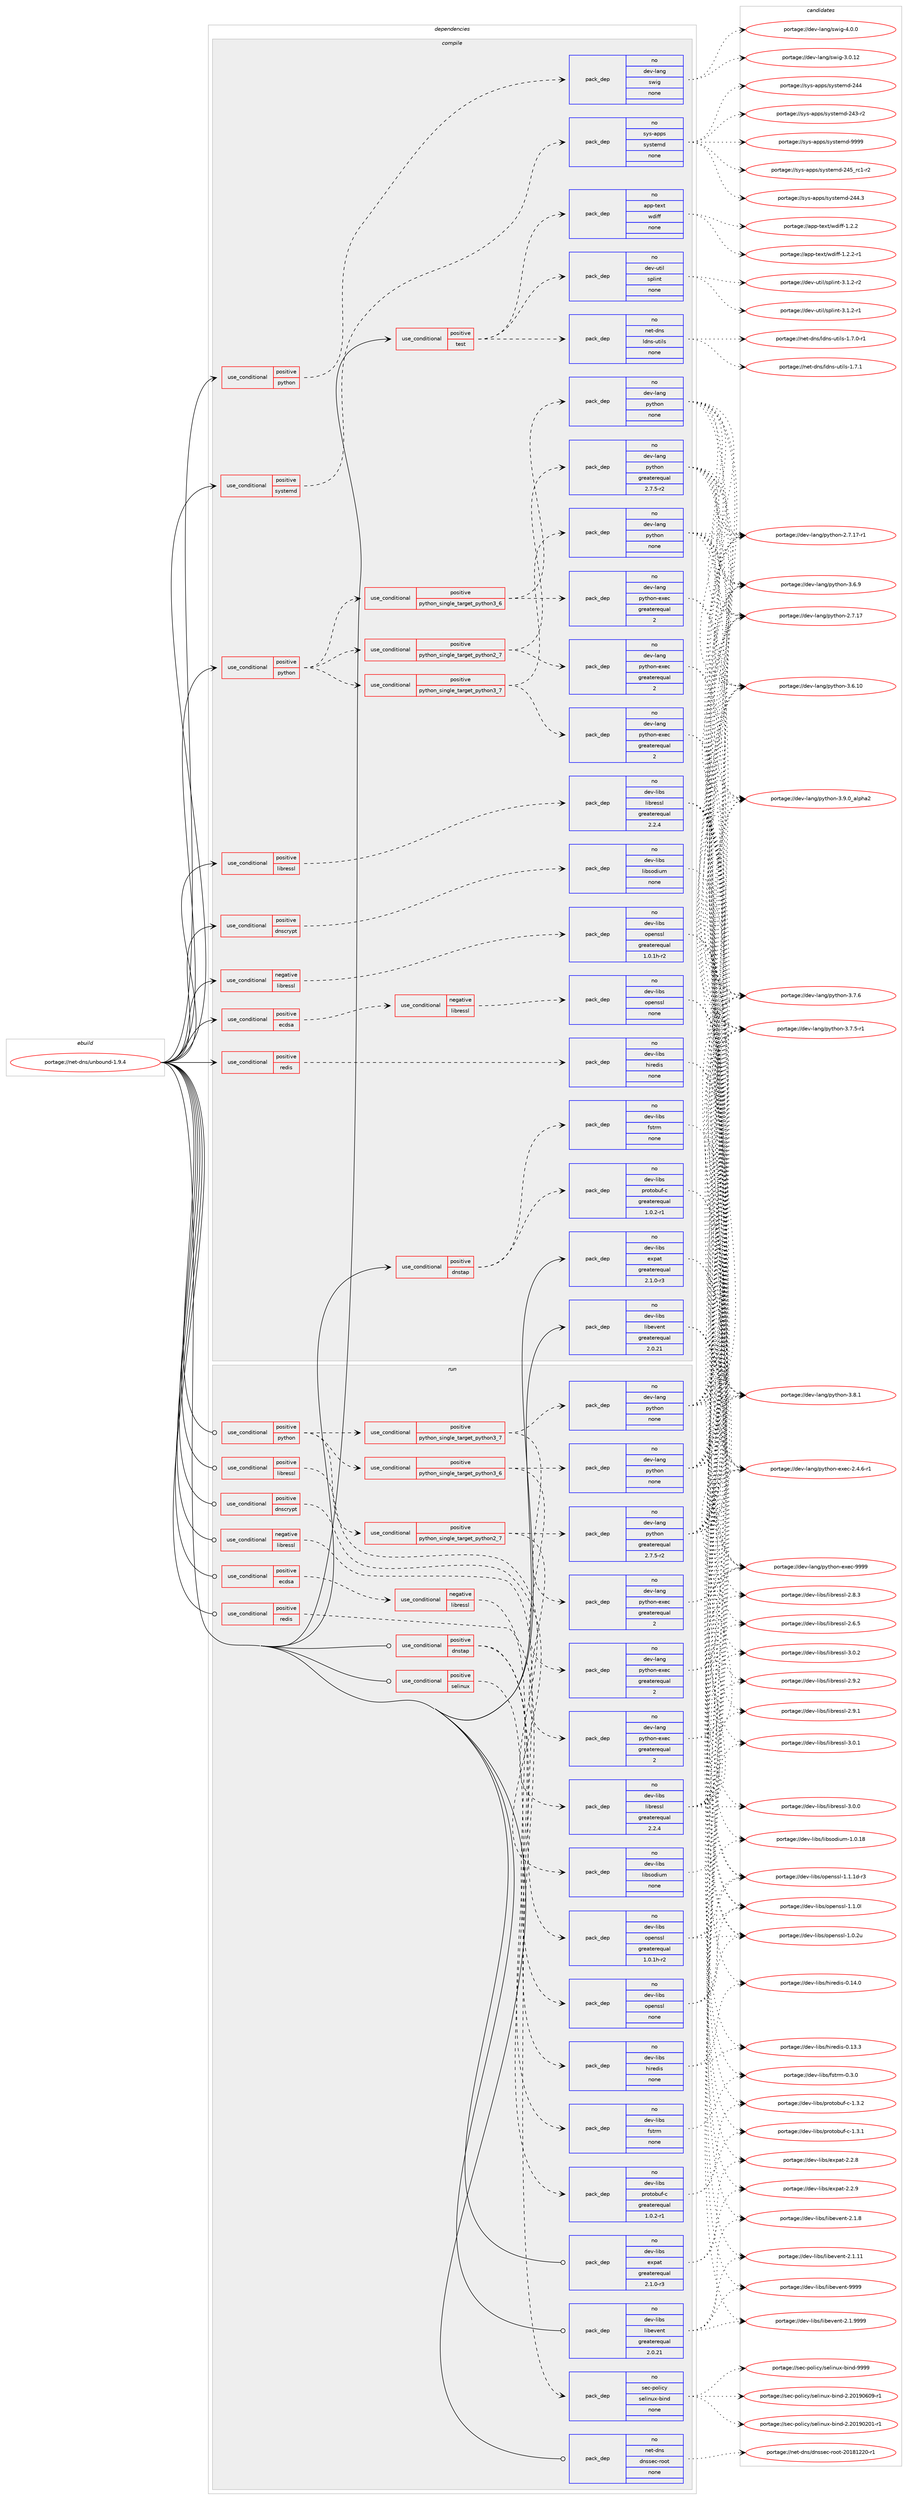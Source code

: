 digraph prolog {

# *************
# Graph options
# *************

newrank=true;
concentrate=true;
compound=true;
graph [rankdir=LR,fontname=Helvetica,fontsize=10,ranksep=1.5];#, ranksep=2.5, nodesep=0.2];
edge  [arrowhead=vee];
node  [fontname=Helvetica,fontsize=10];

# **********
# The ebuild
# **********

subgraph cluster_leftcol {
color=gray;
rank=same;
label=<<i>ebuild</i>>;
id [label="portage://net-dns/unbound-1.9.4", color=red, width=4, href="../net-dns/unbound-1.9.4.svg"];
}

# ****************
# The dependencies
# ****************

subgraph cluster_midcol {
color=gray;
label=<<i>dependencies</i>>;
subgraph cluster_compile {
fillcolor="#eeeeee";
style=filled;
label=<<i>compile</i>>;
subgraph cond21921 {
dependency97135 [label=<<TABLE BORDER="0" CELLBORDER="1" CELLSPACING="0" CELLPADDING="4"><TR><TD ROWSPAN="3" CELLPADDING="10">use_conditional</TD></TR><TR><TD>negative</TD></TR><TR><TD>libressl</TD></TR></TABLE>>, shape=none, color=red];
subgraph pack73427 {
dependency97136 [label=<<TABLE BORDER="0" CELLBORDER="1" CELLSPACING="0" CELLPADDING="4" WIDTH="220"><TR><TD ROWSPAN="6" CELLPADDING="30">pack_dep</TD></TR><TR><TD WIDTH="110">no</TD></TR><TR><TD>dev-libs</TD></TR><TR><TD>openssl</TD></TR><TR><TD>greaterequal</TD></TR><TR><TD>1.0.1h-r2</TD></TR></TABLE>>, shape=none, color=blue];
}
dependency97135:e -> dependency97136:w [weight=20,style="dashed",arrowhead="vee"];
}
id:e -> dependency97135:w [weight=20,style="solid",arrowhead="vee"];
subgraph cond21922 {
dependency97137 [label=<<TABLE BORDER="0" CELLBORDER="1" CELLSPACING="0" CELLPADDING="4"><TR><TD ROWSPAN="3" CELLPADDING="10">use_conditional</TD></TR><TR><TD>positive</TD></TR><TR><TD>dnscrypt</TD></TR></TABLE>>, shape=none, color=red];
subgraph pack73428 {
dependency97138 [label=<<TABLE BORDER="0" CELLBORDER="1" CELLSPACING="0" CELLPADDING="4" WIDTH="220"><TR><TD ROWSPAN="6" CELLPADDING="30">pack_dep</TD></TR><TR><TD WIDTH="110">no</TD></TR><TR><TD>dev-libs</TD></TR><TR><TD>libsodium</TD></TR><TR><TD>none</TD></TR><TR><TD></TD></TR></TABLE>>, shape=none, color=blue];
}
dependency97137:e -> dependency97138:w [weight=20,style="dashed",arrowhead="vee"];
}
id:e -> dependency97137:w [weight=20,style="solid",arrowhead="vee"];
subgraph cond21923 {
dependency97139 [label=<<TABLE BORDER="0" CELLBORDER="1" CELLSPACING="0" CELLPADDING="4"><TR><TD ROWSPAN="3" CELLPADDING="10">use_conditional</TD></TR><TR><TD>positive</TD></TR><TR><TD>dnstap</TD></TR></TABLE>>, shape=none, color=red];
subgraph pack73429 {
dependency97140 [label=<<TABLE BORDER="0" CELLBORDER="1" CELLSPACING="0" CELLPADDING="4" WIDTH="220"><TR><TD ROWSPAN="6" CELLPADDING="30">pack_dep</TD></TR><TR><TD WIDTH="110">no</TD></TR><TR><TD>dev-libs</TD></TR><TR><TD>fstrm</TD></TR><TR><TD>none</TD></TR><TR><TD></TD></TR></TABLE>>, shape=none, color=blue];
}
dependency97139:e -> dependency97140:w [weight=20,style="dashed",arrowhead="vee"];
subgraph pack73430 {
dependency97141 [label=<<TABLE BORDER="0" CELLBORDER="1" CELLSPACING="0" CELLPADDING="4" WIDTH="220"><TR><TD ROWSPAN="6" CELLPADDING="30">pack_dep</TD></TR><TR><TD WIDTH="110">no</TD></TR><TR><TD>dev-libs</TD></TR><TR><TD>protobuf-c</TD></TR><TR><TD>greaterequal</TD></TR><TR><TD>1.0.2-r1</TD></TR></TABLE>>, shape=none, color=blue];
}
dependency97139:e -> dependency97141:w [weight=20,style="dashed",arrowhead="vee"];
}
id:e -> dependency97139:w [weight=20,style="solid",arrowhead="vee"];
subgraph cond21924 {
dependency97142 [label=<<TABLE BORDER="0" CELLBORDER="1" CELLSPACING="0" CELLPADDING="4"><TR><TD ROWSPAN="3" CELLPADDING="10">use_conditional</TD></TR><TR><TD>positive</TD></TR><TR><TD>ecdsa</TD></TR></TABLE>>, shape=none, color=red];
subgraph cond21925 {
dependency97143 [label=<<TABLE BORDER="0" CELLBORDER="1" CELLSPACING="0" CELLPADDING="4"><TR><TD ROWSPAN="3" CELLPADDING="10">use_conditional</TD></TR><TR><TD>negative</TD></TR><TR><TD>libressl</TD></TR></TABLE>>, shape=none, color=red];
subgraph pack73431 {
dependency97144 [label=<<TABLE BORDER="0" CELLBORDER="1" CELLSPACING="0" CELLPADDING="4" WIDTH="220"><TR><TD ROWSPAN="6" CELLPADDING="30">pack_dep</TD></TR><TR><TD WIDTH="110">no</TD></TR><TR><TD>dev-libs</TD></TR><TR><TD>openssl</TD></TR><TR><TD>none</TD></TR><TR><TD></TD></TR></TABLE>>, shape=none, color=blue];
}
dependency97143:e -> dependency97144:w [weight=20,style="dashed",arrowhead="vee"];
}
dependency97142:e -> dependency97143:w [weight=20,style="dashed",arrowhead="vee"];
}
id:e -> dependency97142:w [weight=20,style="solid",arrowhead="vee"];
subgraph cond21926 {
dependency97145 [label=<<TABLE BORDER="0" CELLBORDER="1" CELLSPACING="0" CELLPADDING="4"><TR><TD ROWSPAN="3" CELLPADDING="10">use_conditional</TD></TR><TR><TD>positive</TD></TR><TR><TD>libressl</TD></TR></TABLE>>, shape=none, color=red];
subgraph pack73432 {
dependency97146 [label=<<TABLE BORDER="0" CELLBORDER="1" CELLSPACING="0" CELLPADDING="4" WIDTH="220"><TR><TD ROWSPAN="6" CELLPADDING="30">pack_dep</TD></TR><TR><TD WIDTH="110">no</TD></TR><TR><TD>dev-libs</TD></TR><TR><TD>libressl</TD></TR><TR><TD>greaterequal</TD></TR><TR><TD>2.2.4</TD></TR></TABLE>>, shape=none, color=blue];
}
dependency97145:e -> dependency97146:w [weight=20,style="dashed",arrowhead="vee"];
}
id:e -> dependency97145:w [weight=20,style="solid",arrowhead="vee"];
subgraph cond21927 {
dependency97147 [label=<<TABLE BORDER="0" CELLBORDER="1" CELLSPACING="0" CELLPADDING="4"><TR><TD ROWSPAN="3" CELLPADDING="10">use_conditional</TD></TR><TR><TD>positive</TD></TR><TR><TD>python</TD></TR></TABLE>>, shape=none, color=red];
subgraph cond21928 {
dependency97148 [label=<<TABLE BORDER="0" CELLBORDER="1" CELLSPACING="0" CELLPADDING="4"><TR><TD ROWSPAN="3" CELLPADDING="10">use_conditional</TD></TR><TR><TD>positive</TD></TR><TR><TD>python_single_target_python2_7</TD></TR></TABLE>>, shape=none, color=red];
subgraph pack73433 {
dependency97149 [label=<<TABLE BORDER="0" CELLBORDER="1" CELLSPACING="0" CELLPADDING="4" WIDTH="220"><TR><TD ROWSPAN="6" CELLPADDING="30">pack_dep</TD></TR><TR><TD WIDTH="110">no</TD></TR><TR><TD>dev-lang</TD></TR><TR><TD>python</TD></TR><TR><TD>greaterequal</TD></TR><TR><TD>2.7.5-r2</TD></TR></TABLE>>, shape=none, color=blue];
}
dependency97148:e -> dependency97149:w [weight=20,style="dashed",arrowhead="vee"];
subgraph pack73434 {
dependency97150 [label=<<TABLE BORDER="0" CELLBORDER="1" CELLSPACING="0" CELLPADDING="4" WIDTH="220"><TR><TD ROWSPAN="6" CELLPADDING="30">pack_dep</TD></TR><TR><TD WIDTH="110">no</TD></TR><TR><TD>dev-lang</TD></TR><TR><TD>python-exec</TD></TR><TR><TD>greaterequal</TD></TR><TR><TD>2</TD></TR></TABLE>>, shape=none, color=blue];
}
dependency97148:e -> dependency97150:w [weight=20,style="dashed",arrowhead="vee"];
}
dependency97147:e -> dependency97148:w [weight=20,style="dashed",arrowhead="vee"];
subgraph cond21929 {
dependency97151 [label=<<TABLE BORDER="0" CELLBORDER="1" CELLSPACING="0" CELLPADDING="4"><TR><TD ROWSPAN="3" CELLPADDING="10">use_conditional</TD></TR><TR><TD>positive</TD></TR><TR><TD>python_single_target_python3_6</TD></TR></TABLE>>, shape=none, color=red];
subgraph pack73435 {
dependency97152 [label=<<TABLE BORDER="0" CELLBORDER="1" CELLSPACING="0" CELLPADDING="4" WIDTH="220"><TR><TD ROWSPAN="6" CELLPADDING="30">pack_dep</TD></TR><TR><TD WIDTH="110">no</TD></TR><TR><TD>dev-lang</TD></TR><TR><TD>python</TD></TR><TR><TD>none</TD></TR><TR><TD></TD></TR></TABLE>>, shape=none, color=blue];
}
dependency97151:e -> dependency97152:w [weight=20,style="dashed",arrowhead="vee"];
subgraph pack73436 {
dependency97153 [label=<<TABLE BORDER="0" CELLBORDER="1" CELLSPACING="0" CELLPADDING="4" WIDTH="220"><TR><TD ROWSPAN="6" CELLPADDING="30">pack_dep</TD></TR><TR><TD WIDTH="110">no</TD></TR><TR><TD>dev-lang</TD></TR><TR><TD>python-exec</TD></TR><TR><TD>greaterequal</TD></TR><TR><TD>2</TD></TR></TABLE>>, shape=none, color=blue];
}
dependency97151:e -> dependency97153:w [weight=20,style="dashed",arrowhead="vee"];
}
dependency97147:e -> dependency97151:w [weight=20,style="dashed",arrowhead="vee"];
subgraph cond21930 {
dependency97154 [label=<<TABLE BORDER="0" CELLBORDER="1" CELLSPACING="0" CELLPADDING="4"><TR><TD ROWSPAN="3" CELLPADDING="10">use_conditional</TD></TR><TR><TD>positive</TD></TR><TR><TD>python_single_target_python3_7</TD></TR></TABLE>>, shape=none, color=red];
subgraph pack73437 {
dependency97155 [label=<<TABLE BORDER="0" CELLBORDER="1" CELLSPACING="0" CELLPADDING="4" WIDTH="220"><TR><TD ROWSPAN="6" CELLPADDING="30">pack_dep</TD></TR><TR><TD WIDTH="110">no</TD></TR><TR><TD>dev-lang</TD></TR><TR><TD>python</TD></TR><TR><TD>none</TD></TR><TR><TD></TD></TR></TABLE>>, shape=none, color=blue];
}
dependency97154:e -> dependency97155:w [weight=20,style="dashed",arrowhead="vee"];
subgraph pack73438 {
dependency97156 [label=<<TABLE BORDER="0" CELLBORDER="1" CELLSPACING="0" CELLPADDING="4" WIDTH="220"><TR><TD ROWSPAN="6" CELLPADDING="30">pack_dep</TD></TR><TR><TD WIDTH="110">no</TD></TR><TR><TD>dev-lang</TD></TR><TR><TD>python-exec</TD></TR><TR><TD>greaterequal</TD></TR><TR><TD>2</TD></TR></TABLE>>, shape=none, color=blue];
}
dependency97154:e -> dependency97156:w [weight=20,style="dashed",arrowhead="vee"];
}
dependency97147:e -> dependency97154:w [weight=20,style="dashed",arrowhead="vee"];
}
id:e -> dependency97147:w [weight=20,style="solid",arrowhead="vee"];
subgraph cond21931 {
dependency97157 [label=<<TABLE BORDER="0" CELLBORDER="1" CELLSPACING="0" CELLPADDING="4"><TR><TD ROWSPAN="3" CELLPADDING="10">use_conditional</TD></TR><TR><TD>positive</TD></TR><TR><TD>python</TD></TR></TABLE>>, shape=none, color=red];
subgraph pack73439 {
dependency97158 [label=<<TABLE BORDER="0" CELLBORDER="1" CELLSPACING="0" CELLPADDING="4" WIDTH="220"><TR><TD ROWSPAN="6" CELLPADDING="30">pack_dep</TD></TR><TR><TD WIDTH="110">no</TD></TR><TR><TD>dev-lang</TD></TR><TR><TD>swig</TD></TR><TR><TD>none</TD></TR><TR><TD></TD></TR></TABLE>>, shape=none, color=blue];
}
dependency97157:e -> dependency97158:w [weight=20,style="dashed",arrowhead="vee"];
}
id:e -> dependency97157:w [weight=20,style="solid",arrowhead="vee"];
subgraph cond21932 {
dependency97159 [label=<<TABLE BORDER="0" CELLBORDER="1" CELLSPACING="0" CELLPADDING="4"><TR><TD ROWSPAN="3" CELLPADDING="10">use_conditional</TD></TR><TR><TD>positive</TD></TR><TR><TD>redis</TD></TR></TABLE>>, shape=none, color=red];
subgraph pack73440 {
dependency97160 [label=<<TABLE BORDER="0" CELLBORDER="1" CELLSPACING="0" CELLPADDING="4" WIDTH="220"><TR><TD ROWSPAN="6" CELLPADDING="30">pack_dep</TD></TR><TR><TD WIDTH="110">no</TD></TR><TR><TD>dev-libs</TD></TR><TR><TD>hiredis</TD></TR><TR><TD>none</TD></TR><TR><TD></TD></TR></TABLE>>, shape=none, color=blue];
}
dependency97159:e -> dependency97160:w [weight=20,style="dashed",arrowhead="vee"];
}
id:e -> dependency97159:w [weight=20,style="solid",arrowhead="vee"];
subgraph cond21933 {
dependency97161 [label=<<TABLE BORDER="0" CELLBORDER="1" CELLSPACING="0" CELLPADDING="4"><TR><TD ROWSPAN="3" CELLPADDING="10">use_conditional</TD></TR><TR><TD>positive</TD></TR><TR><TD>systemd</TD></TR></TABLE>>, shape=none, color=red];
subgraph pack73441 {
dependency97162 [label=<<TABLE BORDER="0" CELLBORDER="1" CELLSPACING="0" CELLPADDING="4" WIDTH="220"><TR><TD ROWSPAN="6" CELLPADDING="30">pack_dep</TD></TR><TR><TD WIDTH="110">no</TD></TR><TR><TD>sys-apps</TD></TR><TR><TD>systemd</TD></TR><TR><TD>none</TD></TR><TR><TD></TD></TR></TABLE>>, shape=none, color=blue];
}
dependency97161:e -> dependency97162:w [weight=20,style="dashed",arrowhead="vee"];
}
id:e -> dependency97161:w [weight=20,style="solid",arrowhead="vee"];
subgraph cond21934 {
dependency97163 [label=<<TABLE BORDER="0" CELLBORDER="1" CELLSPACING="0" CELLPADDING="4"><TR><TD ROWSPAN="3" CELLPADDING="10">use_conditional</TD></TR><TR><TD>positive</TD></TR><TR><TD>test</TD></TR></TABLE>>, shape=none, color=red];
subgraph pack73442 {
dependency97164 [label=<<TABLE BORDER="0" CELLBORDER="1" CELLSPACING="0" CELLPADDING="4" WIDTH="220"><TR><TD ROWSPAN="6" CELLPADDING="30">pack_dep</TD></TR><TR><TD WIDTH="110">no</TD></TR><TR><TD>net-dns</TD></TR><TR><TD>ldns-utils</TD></TR><TR><TD>none</TD></TR><TR><TD></TD></TR></TABLE>>, shape=none, color=blue];
}
dependency97163:e -> dependency97164:w [weight=20,style="dashed",arrowhead="vee"];
subgraph pack73443 {
dependency97165 [label=<<TABLE BORDER="0" CELLBORDER="1" CELLSPACING="0" CELLPADDING="4" WIDTH="220"><TR><TD ROWSPAN="6" CELLPADDING="30">pack_dep</TD></TR><TR><TD WIDTH="110">no</TD></TR><TR><TD>dev-util</TD></TR><TR><TD>splint</TD></TR><TR><TD>none</TD></TR><TR><TD></TD></TR></TABLE>>, shape=none, color=blue];
}
dependency97163:e -> dependency97165:w [weight=20,style="dashed",arrowhead="vee"];
subgraph pack73444 {
dependency97166 [label=<<TABLE BORDER="0" CELLBORDER="1" CELLSPACING="0" CELLPADDING="4" WIDTH="220"><TR><TD ROWSPAN="6" CELLPADDING="30">pack_dep</TD></TR><TR><TD WIDTH="110">no</TD></TR><TR><TD>app-text</TD></TR><TR><TD>wdiff</TD></TR><TR><TD>none</TD></TR><TR><TD></TD></TR></TABLE>>, shape=none, color=blue];
}
dependency97163:e -> dependency97166:w [weight=20,style="dashed",arrowhead="vee"];
}
id:e -> dependency97163:w [weight=20,style="solid",arrowhead="vee"];
subgraph pack73445 {
dependency97167 [label=<<TABLE BORDER="0" CELLBORDER="1" CELLSPACING="0" CELLPADDING="4" WIDTH="220"><TR><TD ROWSPAN="6" CELLPADDING="30">pack_dep</TD></TR><TR><TD WIDTH="110">no</TD></TR><TR><TD>dev-libs</TD></TR><TR><TD>expat</TD></TR><TR><TD>greaterequal</TD></TR><TR><TD>2.1.0-r3</TD></TR></TABLE>>, shape=none, color=blue];
}
id:e -> dependency97167:w [weight=20,style="solid",arrowhead="vee"];
subgraph pack73446 {
dependency97168 [label=<<TABLE BORDER="0" CELLBORDER="1" CELLSPACING="0" CELLPADDING="4" WIDTH="220"><TR><TD ROWSPAN="6" CELLPADDING="30">pack_dep</TD></TR><TR><TD WIDTH="110">no</TD></TR><TR><TD>dev-libs</TD></TR><TR><TD>libevent</TD></TR><TR><TD>greaterequal</TD></TR><TR><TD>2.0.21</TD></TR></TABLE>>, shape=none, color=blue];
}
id:e -> dependency97168:w [weight=20,style="solid",arrowhead="vee"];
}
subgraph cluster_compileandrun {
fillcolor="#eeeeee";
style=filled;
label=<<i>compile and run</i>>;
}
subgraph cluster_run {
fillcolor="#eeeeee";
style=filled;
label=<<i>run</i>>;
subgraph cond21935 {
dependency97169 [label=<<TABLE BORDER="0" CELLBORDER="1" CELLSPACING="0" CELLPADDING="4"><TR><TD ROWSPAN="3" CELLPADDING="10">use_conditional</TD></TR><TR><TD>negative</TD></TR><TR><TD>libressl</TD></TR></TABLE>>, shape=none, color=red];
subgraph pack73447 {
dependency97170 [label=<<TABLE BORDER="0" CELLBORDER="1" CELLSPACING="0" CELLPADDING="4" WIDTH="220"><TR><TD ROWSPAN="6" CELLPADDING="30">pack_dep</TD></TR><TR><TD WIDTH="110">no</TD></TR><TR><TD>dev-libs</TD></TR><TR><TD>openssl</TD></TR><TR><TD>greaterequal</TD></TR><TR><TD>1.0.1h-r2</TD></TR></TABLE>>, shape=none, color=blue];
}
dependency97169:e -> dependency97170:w [weight=20,style="dashed",arrowhead="vee"];
}
id:e -> dependency97169:w [weight=20,style="solid",arrowhead="odot"];
subgraph cond21936 {
dependency97171 [label=<<TABLE BORDER="0" CELLBORDER="1" CELLSPACING="0" CELLPADDING="4"><TR><TD ROWSPAN="3" CELLPADDING="10">use_conditional</TD></TR><TR><TD>positive</TD></TR><TR><TD>dnscrypt</TD></TR></TABLE>>, shape=none, color=red];
subgraph pack73448 {
dependency97172 [label=<<TABLE BORDER="0" CELLBORDER="1" CELLSPACING="0" CELLPADDING="4" WIDTH="220"><TR><TD ROWSPAN="6" CELLPADDING="30">pack_dep</TD></TR><TR><TD WIDTH="110">no</TD></TR><TR><TD>dev-libs</TD></TR><TR><TD>libsodium</TD></TR><TR><TD>none</TD></TR><TR><TD></TD></TR></TABLE>>, shape=none, color=blue];
}
dependency97171:e -> dependency97172:w [weight=20,style="dashed",arrowhead="vee"];
}
id:e -> dependency97171:w [weight=20,style="solid",arrowhead="odot"];
subgraph cond21937 {
dependency97173 [label=<<TABLE BORDER="0" CELLBORDER="1" CELLSPACING="0" CELLPADDING="4"><TR><TD ROWSPAN="3" CELLPADDING="10">use_conditional</TD></TR><TR><TD>positive</TD></TR><TR><TD>dnstap</TD></TR></TABLE>>, shape=none, color=red];
subgraph pack73449 {
dependency97174 [label=<<TABLE BORDER="0" CELLBORDER="1" CELLSPACING="0" CELLPADDING="4" WIDTH="220"><TR><TD ROWSPAN="6" CELLPADDING="30">pack_dep</TD></TR><TR><TD WIDTH="110">no</TD></TR><TR><TD>dev-libs</TD></TR><TR><TD>fstrm</TD></TR><TR><TD>none</TD></TR><TR><TD></TD></TR></TABLE>>, shape=none, color=blue];
}
dependency97173:e -> dependency97174:w [weight=20,style="dashed",arrowhead="vee"];
subgraph pack73450 {
dependency97175 [label=<<TABLE BORDER="0" CELLBORDER="1" CELLSPACING="0" CELLPADDING="4" WIDTH="220"><TR><TD ROWSPAN="6" CELLPADDING="30">pack_dep</TD></TR><TR><TD WIDTH="110">no</TD></TR><TR><TD>dev-libs</TD></TR><TR><TD>protobuf-c</TD></TR><TR><TD>greaterequal</TD></TR><TR><TD>1.0.2-r1</TD></TR></TABLE>>, shape=none, color=blue];
}
dependency97173:e -> dependency97175:w [weight=20,style="dashed",arrowhead="vee"];
}
id:e -> dependency97173:w [weight=20,style="solid",arrowhead="odot"];
subgraph cond21938 {
dependency97176 [label=<<TABLE BORDER="0" CELLBORDER="1" CELLSPACING="0" CELLPADDING="4"><TR><TD ROWSPAN="3" CELLPADDING="10">use_conditional</TD></TR><TR><TD>positive</TD></TR><TR><TD>ecdsa</TD></TR></TABLE>>, shape=none, color=red];
subgraph cond21939 {
dependency97177 [label=<<TABLE BORDER="0" CELLBORDER="1" CELLSPACING="0" CELLPADDING="4"><TR><TD ROWSPAN="3" CELLPADDING="10">use_conditional</TD></TR><TR><TD>negative</TD></TR><TR><TD>libressl</TD></TR></TABLE>>, shape=none, color=red];
subgraph pack73451 {
dependency97178 [label=<<TABLE BORDER="0" CELLBORDER="1" CELLSPACING="0" CELLPADDING="4" WIDTH="220"><TR><TD ROWSPAN="6" CELLPADDING="30">pack_dep</TD></TR><TR><TD WIDTH="110">no</TD></TR><TR><TD>dev-libs</TD></TR><TR><TD>openssl</TD></TR><TR><TD>none</TD></TR><TR><TD></TD></TR></TABLE>>, shape=none, color=blue];
}
dependency97177:e -> dependency97178:w [weight=20,style="dashed",arrowhead="vee"];
}
dependency97176:e -> dependency97177:w [weight=20,style="dashed",arrowhead="vee"];
}
id:e -> dependency97176:w [weight=20,style="solid",arrowhead="odot"];
subgraph cond21940 {
dependency97179 [label=<<TABLE BORDER="0" CELLBORDER="1" CELLSPACING="0" CELLPADDING="4"><TR><TD ROWSPAN="3" CELLPADDING="10">use_conditional</TD></TR><TR><TD>positive</TD></TR><TR><TD>libressl</TD></TR></TABLE>>, shape=none, color=red];
subgraph pack73452 {
dependency97180 [label=<<TABLE BORDER="0" CELLBORDER="1" CELLSPACING="0" CELLPADDING="4" WIDTH="220"><TR><TD ROWSPAN="6" CELLPADDING="30">pack_dep</TD></TR><TR><TD WIDTH="110">no</TD></TR><TR><TD>dev-libs</TD></TR><TR><TD>libressl</TD></TR><TR><TD>greaterequal</TD></TR><TR><TD>2.2.4</TD></TR></TABLE>>, shape=none, color=blue];
}
dependency97179:e -> dependency97180:w [weight=20,style="dashed",arrowhead="vee"];
}
id:e -> dependency97179:w [weight=20,style="solid",arrowhead="odot"];
subgraph cond21941 {
dependency97181 [label=<<TABLE BORDER="0" CELLBORDER="1" CELLSPACING="0" CELLPADDING="4"><TR><TD ROWSPAN="3" CELLPADDING="10">use_conditional</TD></TR><TR><TD>positive</TD></TR><TR><TD>python</TD></TR></TABLE>>, shape=none, color=red];
subgraph cond21942 {
dependency97182 [label=<<TABLE BORDER="0" CELLBORDER="1" CELLSPACING="0" CELLPADDING="4"><TR><TD ROWSPAN="3" CELLPADDING="10">use_conditional</TD></TR><TR><TD>positive</TD></TR><TR><TD>python_single_target_python2_7</TD></TR></TABLE>>, shape=none, color=red];
subgraph pack73453 {
dependency97183 [label=<<TABLE BORDER="0" CELLBORDER="1" CELLSPACING="0" CELLPADDING="4" WIDTH="220"><TR><TD ROWSPAN="6" CELLPADDING="30">pack_dep</TD></TR><TR><TD WIDTH="110">no</TD></TR><TR><TD>dev-lang</TD></TR><TR><TD>python</TD></TR><TR><TD>greaterequal</TD></TR><TR><TD>2.7.5-r2</TD></TR></TABLE>>, shape=none, color=blue];
}
dependency97182:e -> dependency97183:w [weight=20,style="dashed",arrowhead="vee"];
subgraph pack73454 {
dependency97184 [label=<<TABLE BORDER="0" CELLBORDER="1" CELLSPACING="0" CELLPADDING="4" WIDTH="220"><TR><TD ROWSPAN="6" CELLPADDING="30">pack_dep</TD></TR><TR><TD WIDTH="110">no</TD></TR><TR><TD>dev-lang</TD></TR><TR><TD>python-exec</TD></TR><TR><TD>greaterequal</TD></TR><TR><TD>2</TD></TR></TABLE>>, shape=none, color=blue];
}
dependency97182:e -> dependency97184:w [weight=20,style="dashed",arrowhead="vee"];
}
dependency97181:e -> dependency97182:w [weight=20,style="dashed",arrowhead="vee"];
subgraph cond21943 {
dependency97185 [label=<<TABLE BORDER="0" CELLBORDER="1" CELLSPACING="0" CELLPADDING="4"><TR><TD ROWSPAN="3" CELLPADDING="10">use_conditional</TD></TR><TR><TD>positive</TD></TR><TR><TD>python_single_target_python3_6</TD></TR></TABLE>>, shape=none, color=red];
subgraph pack73455 {
dependency97186 [label=<<TABLE BORDER="0" CELLBORDER="1" CELLSPACING="0" CELLPADDING="4" WIDTH="220"><TR><TD ROWSPAN="6" CELLPADDING="30">pack_dep</TD></TR><TR><TD WIDTH="110">no</TD></TR><TR><TD>dev-lang</TD></TR><TR><TD>python</TD></TR><TR><TD>none</TD></TR><TR><TD></TD></TR></TABLE>>, shape=none, color=blue];
}
dependency97185:e -> dependency97186:w [weight=20,style="dashed",arrowhead="vee"];
subgraph pack73456 {
dependency97187 [label=<<TABLE BORDER="0" CELLBORDER="1" CELLSPACING="0" CELLPADDING="4" WIDTH="220"><TR><TD ROWSPAN="6" CELLPADDING="30">pack_dep</TD></TR><TR><TD WIDTH="110">no</TD></TR><TR><TD>dev-lang</TD></TR><TR><TD>python-exec</TD></TR><TR><TD>greaterequal</TD></TR><TR><TD>2</TD></TR></TABLE>>, shape=none, color=blue];
}
dependency97185:e -> dependency97187:w [weight=20,style="dashed",arrowhead="vee"];
}
dependency97181:e -> dependency97185:w [weight=20,style="dashed",arrowhead="vee"];
subgraph cond21944 {
dependency97188 [label=<<TABLE BORDER="0" CELLBORDER="1" CELLSPACING="0" CELLPADDING="4"><TR><TD ROWSPAN="3" CELLPADDING="10">use_conditional</TD></TR><TR><TD>positive</TD></TR><TR><TD>python_single_target_python3_7</TD></TR></TABLE>>, shape=none, color=red];
subgraph pack73457 {
dependency97189 [label=<<TABLE BORDER="0" CELLBORDER="1" CELLSPACING="0" CELLPADDING="4" WIDTH="220"><TR><TD ROWSPAN="6" CELLPADDING="30">pack_dep</TD></TR><TR><TD WIDTH="110">no</TD></TR><TR><TD>dev-lang</TD></TR><TR><TD>python</TD></TR><TR><TD>none</TD></TR><TR><TD></TD></TR></TABLE>>, shape=none, color=blue];
}
dependency97188:e -> dependency97189:w [weight=20,style="dashed",arrowhead="vee"];
subgraph pack73458 {
dependency97190 [label=<<TABLE BORDER="0" CELLBORDER="1" CELLSPACING="0" CELLPADDING="4" WIDTH="220"><TR><TD ROWSPAN="6" CELLPADDING="30">pack_dep</TD></TR><TR><TD WIDTH="110">no</TD></TR><TR><TD>dev-lang</TD></TR><TR><TD>python-exec</TD></TR><TR><TD>greaterequal</TD></TR><TR><TD>2</TD></TR></TABLE>>, shape=none, color=blue];
}
dependency97188:e -> dependency97190:w [weight=20,style="dashed",arrowhead="vee"];
}
dependency97181:e -> dependency97188:w [weight=20,style="dashed",arrowhead="vee"];
}
id:e -> dependency97181:w [weight=20,style="solid",arrowhead="odot"];
subgraph cond21945 {
dependency97191 [label=<<TABLE BORDER="0" CELLBORDER="1" CELLSPACING="0" CELLPADDING="4"><TR><TD ROWSPAN="3" CELLPADDING="10">use_conditional</TD></TR><TR><TD>positive</TD></TR><TR><TD>redis</TD></TR></TABLE>>, shape=none, color=red];
subgraph pack73459 {
dependency97192 [label=<<TABLE BORDER="0" CELLBORDER="1" CELLSPACING="0" CELLPADDING="4" WIDTH="220"><TR><TD ROWSPAN="6" CELLPADDING="30">pack_dep</TD></TR><TR><TD WIDTH="110">no</TD></TR><TR><TD>dev-libs</TD></TR><TR><TD>hiredis</TD></TR><TR><TD>none</TD></TR><TR><TD></TD></TR></TABLE>>, shape=none, color=blue];
}
dependency97191:e -> dependency97192:w [weight=20,style="dashed",arrowhead="vee"];
}
id:e -> dependency97191:w [weight=20,style="solid",arrowhead="odot"];
subgraph cond21946 {
dependency97193 [label=<<TABLE BORDER="0" CELLBORDER="1" CELLSPACING="0" CELLPADDING="4"><TR><TD ROWSPAN="3" CELLPADDING="10">use_conditional</TD></TR><TR><TD>positive</TD></TR><TR><TD>selinux</TD></TR></TABLE>>, shape=none, color=red];
subgraph pack73460 {
dependency97194 [label=<<TABLE BORDER="0" CELLBORDER="1" CELLSPACING="0" CELLPADDING="4" WIDTH="220"><TR><TD ROWSPAN="6" CELLPADDING="30">pack_dep</TD></TR><TR><TD WIDTH="110">no</TD></TR><TR><TD>sec-policy</TD></TR><TR><TD>selinux-bind</TD></TR><TR><TD>none</TD></TR><TR><TD></TD></TR></TABLE>>, shape=none, color=blue];
}
dependency97193:e -> dependency97194:w [weight=20,style="dashed",arrowhead="vee"];
}
id:e -> dependency97193:w [weight=20,style="solid",arrowhead="odot"];
subgraph pack73461 {
dependency97195 [label=<<TABLE BORDER="0" CELLBORDER="1" CELLSPACING="0" CELLPADDING="4" WIDTH="220"><TR><TD ROWSPAN="6" CELLPADDING="30">pack_dep</TD></TR><TR><TD WIDTH="110">no</TD></TR><TR><TD>dev-libs</TD></TR><TR><TD>expat</TD></TR><TR><TD>greaterequal</TD></TR><TR><TD>2.1.0-r3</TD></TR></TABLE>>, shape=none, color=blue];
}
id:e -> dependency97195:w [weight=20,style="solid",arrowhead="odot"];
subgraph pack73462 {
dependency97196 [label=<<TABLE BORDER="0" CELLBORDER="1" CELLSPACING="0" CELLPADDING="4" WIDTH="220"><TR><TD ROWSPAN="6" CELLPADDING="30">pack_dep</TD></TR><TR><TD WIDTH="110">no</TD></TR><TR><TD>dev-libs</TD></TR><TR><TD>libevent</TD></TR><TR><TD>greaterequal</TD></TR><TR><TD>2.0.21</TD></TR></TABLE>>, shape=none, color=blue];
}
id:e -> dependency97196:w [weight=20,style="solid",arrowhead="odot"];
subgraph pack73463 {
dependency97197 [label=<<TABLE BORDER="0" CELLBORDER="1" CELLSPACING="0" CELLPADDING="4" WIDTH="220"><TR><TD ROWSPAN="6" CELLPADDING="30">pack_dep</TD></TR><TR><TD WIDTH="110">no</TD></TR><TR><TD>net-dns</TD></TR><TR><TD>dnssec-root</TD></TR><TR><TD>none</TD></TR><TR><TD></TD></TR></TABLE>>, shape=none, color=blue];
}
id:e -> dependency97197:w [weight=20,style="solid",arrowhead="odot"];
}
}

# **************
# The candidates
# **************

subgraph cluster_choices {
rank=same;
color=gray;
label=<<i>candidates</i>>;

subgraph choice73427 {
color=black;
nodesep=1;
choice1001011184510810598115471111121011101151151084549464946491004511451 [label="portage://dev-libs/openssl-1.1.1d-r3", color=red, width=4,href="../dev-libs/openssl-1.1.1d-r3.svg"];
choice100101118451081059811547111112101110115115108454946494648108 [label="portage://dev-libs/openssl-1.1.0l", color=red, width=4,href="../dev-libs/openssl-1.1.0l.svg"];
choice100101118451081059811547111112101110115115108454946484650117 [label="portage://dev-libs/openssl-1.0.2u", color=red, width=4,href="../dev-libs/openssl-1.0.2u.svg"];
dependency97136:e -> choice1001011184510810598115471111121011101151151084549464946491004511451:w [style=dotted,weight="100"];
dependency97136:e -> choice100101118451081059811547111112101110115115108454946494648108:w [style=dotted,weight="100"];
dependency97136:e -> choice100101118451081059811547111112101110115115108454946484650117:w [style=dotted,weight="100"];
}
subgraph choice73428 {
color=black;
nodesep=1;
choice1001011184510810598115471081059811511110010511710945494648464956 [label="portage://dev-libs/libsodium-1.0.18", color=red, width=4,href="../dev-libs/libsodium-1.0.18.svg"];
dependency97138:e -> choice1001011184510810598115471081059811511110010511710945494648464956:w [style=dotted,weight="100"];
}
subgraph choice73429 {
color=black;
nodesep=1;
choice100101118451081059811547102115116114109454846514648 [label="portage://dev-libs/fstrm-0.3.0", color=red, width=4,href="../dev-libs/fstrm-0.3.0.svg"];
dependency97140:e -> choice100101118451081059811547102115116114109454846514648:w [style=dotted,weight="100"];
}
subgraph choice73430 {
color=black;
nodesep=1;
choice100101118451081059811547112114111116111981171024599454946514650 [label="portage://dev-libs/protobuf-c-1.3.2", color=red, width=4,href="../dev-libs/protobuf-c-1.3.2.svg"];
choice100101118451081059811547112114111116111981171024599454946514649 [label="portage://dev-libs/protobuf-c-1.3.1", color=red, width=4,href="../dev-libs/protobuf-c-1.3.1.svg"];
dependency97141:e -> choice100101118451081059811547112114111116111981171024599454946514650:w [style=dotted,weight="100"];
dependency97141:e -> choice100101118451081059811547112114111116111981171024599454946514649:w [style=dotted,weight="100"];
}
subgraph choice73431 {
color=black;
nodesep=1;
choice1001011184510810598115471111121011101151151084549464946491004511451 [label="portage://dev-libs/openssl-1.1.1d-r3", color=red, width=4,href="../dev-libs/openssl-1.1.1d-r3.svg"];
choice100101118451081059811547111112101110115115108454946494648108 [label="portage://dev-libs/openssl-1.1.0l", color=red, width=4,href="../dev-libs/openssl-1.1.0l.svg"];
choice100101118451081059811547111112101110115115108454946484650117 [label="portage://dev-libs/openssl-1.0.2u", color=red, width=4,href="../dev-libs/openssl-1.0.2u.svg"];
dependency97144:e -> choice1001011184510810598115471111121011101151151084549464946491004511451:w [style=dotted,weight="100"];
dependency97144:e -> choice100101118451081059811547111112101110115115108454946494648108:w [style=dotted,weight="100"];
dependency97144:e -> choice100101118451081059811547111112101110115115108454946484650117:w [style=dotted,weight="100"];
}
subgraph choice73432 {
color=black;
nodesep=1;
choice10010111845108105981154710810598114101115115108455146484650 [label="portage://dev-libs/libressl-3.0.2", color=red, width=4,href="../dev-libs/libressl-3.0.2.svg"];
choice10010111845108105981154710810598114101115115108455146484649 [label="portage://dev-libs/libressl-3.0.1", color=red, width=4,href="../dev-libs/libressl-3.0.1.svg"];
choice10010111845108105981154710810598114101115115108455146484648 [label="portage://dev-libs/libressl-3.0.0", color=red, width=4,href="../dev-libs/libressl-3.0.0.svg"];
choice10010111845108105981154710810598114101115115108455046574650 [label="portage://dev-libs/libressl-2.9.2", color=red, width=4,href="../dev-libs/libressl-2.9.2.svg"];
choice10010111845108105981154710810598114101115115108455046574649 [label="portage://dev-libs/libressl-2.9.1", color=red, width=4,href="../dev-libs/libressl-2.9.1.svg"];
choice10010111845108105981154710810598114101115115108455046564651 [label="portage://dev-libs/libressl-2.8.3", color=red, width=4,href="../dev-libs/libressl-2.8.3.svg"];
choice10010111845108105981154710810598114101115115108455046544653 [label="portage://dev-libs/libressl-2.6.5", color=red, width=4,href="../dev-libs/libressl-2.6.5.svg"];
dependency97146:e -> choice10010111845108105981154710810598114101115115108455146484650:w [style=dotted,weight="100"];
dependency97146:e -> choice10010111845108105981154710810598114101115115108455146484649:w [style=dotted,weight="100"];
dependency97146:e -> choice10010111845108105981154710810598114101115115108455146484648:w [style=dotted,weight="100"];
dependency97146:e -> choice10010111845108105981154710810598114101115115108455046574650:w [style=dotted,weight="100"];
dependency97146:e -> choice10010111845108105981154710810598114101115115108455046574649:w [style=dotted,weight="100"];
dependency97146:e -> choice10010111845108105981154710810598114101115115108455046564651:w [style=dotted,weight="100"];
dependency97146:e -> choice10010111845108105981154710810598114101115115108455046544653:w [style=dotted,weight="100"];
}
subgraph choice73433 {
color=black;
nodesep=1;
choice10010111845108971101034711212111610411111045514657464895971081121049750 [label="portage://dev-lang/python-3.9.0_alpha2", color=red, width=4,href="../dev-lang/python-3.9.0_alpha2.svg"];
choice100101118451089711010347112121116104111110455146564649 [label="portage://dev-lang/python-3.8.1", color=red, width=4,href="../dev-lang/python-3.8.1.svg"];
choice100101118451089711010347112121116104111110455146554654 [label="portage://dev-lang/python-3.7.6", color=red, width=4,href="../dev-lang/python-3.7.6.svg"];
choice1001011184510897110103471121211161041111104551465546534511449 [label="portage://dev-lang/python-3.7.5-r1", color=red, width=4,href="../dev-lang/python-3.7.5-r1.svg"];
choice100101118451089711010347112121116104111110455146544657 [label="portage://dev-lang/python-3.6.9", color=red, width=4,href="../dev-lang/python-3.6.9.svg"];
choice10010111845108971101034711212111610411111045514654464948 [label="portage://dev-lang/python-3.6.10", color=red, width=4,href="../dev-lang/python-3.6.10.svg"];
choice100101118451089711010347112121116104111110455046554649554511449 [label="portage://dev-lang/python-2.7.17-r1", color=red, width=4,href="../dev-lang/python-2.7.17-r1.svg"];
choice10010111845108971101034711212111610411111045504655464955 [label="portage://dev-lang/python-2.7.17", color=red, width=4,href="../dev-lang/python-2.7.17.svg"];
dependency97149:e -> choice10010111845108971101034711212111610411111045514657464895971081121049750:w [style=dotted,weight="100"];
dependency97149:e -> choice100101118451089711010347112121116104111110455146564649:w [style=dotted,weight="100"];
dependency97149:e -> choice100101118451089711010347112121116104111110455146554654:w [style=dotted,weight="100"];
dependency97149:e -> choice1001011184510897110103471121211161041111104551465546534511449:w [style=dotted,weight="100"];
dependency97149:e -> choice100101118451089711010347112121116104111110455146544657:w [style=dotted,weight="100"];
dependency97149:e -> choice10010111845108971101034711212111610411111045514654464948:w [style=dotted,weight="100"];
dependency97149:e -> choice100101118451089711010347112121116104111110455046554649554511449:w [style=dotted,weight="100"];
dependency97149:e -> choice10010111845108971101034711212111610411111045504655464955:w [style=dotted,weight="100"];
}
subgraph choice73434 {
color=black;
nodesep=1;
choice10010111845108971101034711212111610411111045101120101994557575757 [label="portage://dev-lang/python-exec-9999", color=red, width=4,href="../dev-lang/python-exec-9999.svg"];
choice10010111845108971101034711212111610411111045101120101994550465246544511449 [label="portage://dev-lang/python-exec-2.4.6-r1", color=red, width=4,href="../dev-lang/python-exec-2.4.6-r1.svg"];
dependency97150:e -> choice10010111845108971101034711212111610411111045101120101994557575757:w [style=dotted,weight="100"];
dependency97150:e -> choice10010111845108971101034711212111610411111045101120101994550465246544511449:w [style=dotted,weight="100"];
}
subgraph choice73435 {
color=black;
nodesep=1;
choice10010111845108971101034711212111610411111045514657464895971081121049750 [label="portage://dev-lang/python-3.9.0_alpha2", color=red, width=4,href="../dev-lang/python-3.9.0_alpha2.svg"];
choice100101118451089711010347112121116104111110455146564649 [label="portage://dev-lang/python-3.8.1", color=red, width=4,href="../dev-lang/python-3.8.1.svg"];
choice100101118451089711010347112121116104111110455146554654 [label="portage://dev-lang/python-3.7.6", color=red, width=4,href="../dev-lang/python-3.7.6.svg"];
choice1001011184510897110103471121211161041111104551465546534511449 [label="portage://dev-lang/python-3.7.5-r1", color=red, width=4,href="../dev-lang/python-3.7.5-r1.svg"];
choice100101118451089711010347112121116104111110455146544657 [label="portage://dev-lang/python-3.6.9", color=red, width=4,href="../dev-lang/python-3.6.9.svg"];
choice10010111845108971101034711212111610411111045514654464948 [label="portage://dev-lang/python-3.6.10", color=red, width=4,href="../dev-lang/python-3.6.10.svg"];
choice100101118451089711010347112121116104111110455046554649554511449 [label="portage://dev-lang/python-2.7.17-r1", color=red, width=4,href="../dev-lang/python-2.7.17-r1.svg"];
choice10010111845108971101034711212111610411111045504655464955 [label="portage://dev-lang/python-2.7.17", color=red, width=4,href="../dev-lang/python-2.7.17.svg"];
dependency97152:e -> choice10010111845108971101034711212111610411111045514657464895971081121049750:w [style=dotted,weight="100"];
dependency97152:e -> choice100101118451089711010347112121116104111110455146564649:w [style=dotted,weight="100"];
dependency97152:e -> choice100101118451089711010347112121116104111110455146554654:w [style=dotted,weight="100"];
dependency97152:e -> choice1001011184510897110103471121211161041111104551465546534511449:w [style=dotted,weight="100"];
dependency97152:e -> choice100101118451089711010347112121116104111110455146544657:w [style=dotted,weight="100"];
dependency97152:e -> choice10010111845108971101034711212111610411111045514654464948:w [style=dotted,weight="100"];
dependency97152:e -> choice100101118451089711010347112121116104111110455046554649554511449:w [style=dotted,weight="100"];
dependency97152:e -> choice10010111845108971101034711212111610411111045504655464955:w [style=dotted,weight="100"];
}
subgraph choice73436 {
color=black;
nodesep=1;
choice10010111845108971101034711212111610411111045101120101994557575757 [label="portage://dev-lang/python-exec-9999", color=red, width=4,href="../dev-lang/python-exec-9999.svg"];
choice10010111845108971101034711212111610411111045101120101994550465246544511449 [label="portage://dev-lang/python-exec-2.4.6-r1", color=red, width=4,href="../dev-lang/python-exec-2.4.6-r1.svg"];
dependency97153:e -> choice10010111845108971101034711212111610411111045101120101994557575757:w [style=dotted,weight="100"];
dependency97153:e -> choice10010111845108971101034711212111610411111045101120101994550465246544511449:w [style=dotted,weight="100"];
}
subgraph choice73437 {
color=black;
nodesep=1;
choice10010111845108971101034711212111610411111045514657464895971081121049750 [label="portage://dev-lang/python-3.9.0_alpha2", color=red, width=4,href="../dev-lang/python-3.9.0_alpha2.svg"];
choice100101118451089711010347112121116104111110455146564649 [label="portage://dev-lang/python-3.8.1", color=red, width=4,href="../dev-lang/python-3.8.1.svg"];
choice100101118451089711010347112121116104111110455146554654 [label="portage://dev-lang/python-3.7.6", color=red, width=4,href="../dev-lang/python-3.7.6.svg"];
choice1001011184510897110103471121211161041111104551465546534511449 [label="portage://dev-lang/python-3.7.5-r1", color=red, width=4,href="../dev-lang/python-3.7.5-r1.svg"];
choice100101118451089711010347112121116104111110455146544657 [label="portage://dev-lang/python-3.6.9", color=red, width=4,href="../dev-lang/python-3.6.9.svg"];
choice10010111845108971101034711212111610411111045514654464948 [label="portage://dev-lang/python-3.6.10", color=red, width=4,href="../dev-lang/python-3.6.10.svg"];
choice100101118451089711010347112121116104111110455046554649554511449 [label="portage://dev-lang/python-2.7.17-r1", color=red, width=4,href="../dev-lang/python-2.7.17-r1.svg"];
choice10010111845108971101034711212111610411111045504655464955 [label="portage://dev-lang/python-2.7.17", color=red, width=4,href="../dev-lang/python-2.7.17.svg"];
dependency97155:e -> choice10010111845108971101034711212111610411111045514657464895971081121049750:w [style=dotted,weight="100"];
dependency97155:e -> choice100101118451089711010347112121116104111110455146564649:w [style=dotted,weight="100"];
dependency97155:e -> choice100101118451089711010347112121116104111110455146554654:w [style=dotted,weight="100"];
dependency97155:e -> choice1001011184510897110103471121211161041111104551465546534511449:w [style=dotted,weight="100"];
dependency97155:e -> choice100101118451089711010347112121116104111110455146544657:w [style=dotted,weight="100"];
dependency97155:e -> choice10010111845108971101034711212111610411111045514654464948:w [style=dotted,weight="100"];
dependency97155:e -> choice100101118451089711010347112121116104111110455046554649554511449:w [style=dotted,weight="100"];
dependency97155:e -> choice10010111845108971101034711212111610411111045504655464955:w [style=dotted,weight="100"];
}
subgraph choice73438 {
color=black;
nodesep=1;
choice10010111845108971101034711212111610411111045101120101994557575757 [label="portage://dev-lang/python-exec-9999", color=red, width=4,href="../dev-lang/python-exec-9999.svg"];
choice10010111845108971101034711212111610411111045101120101994550465246544511449 [label="portage://dev-lang/python-exec-2.4.6-r1", color=red, width=4,href="../dev-lang/python-exec-2.4.6-r1.svg"];
dependency97156:e -> choice10010111845108971101034711212111610411111045101120101994557575757:w [style=dotted,weight="100"];
dependency97156:e -> choice10010111845108971101034711212111610411111045101120101994550465246544511449:w [style=dotted,weight="100"];
}
subgraph choice73439 {
color=black;
nodesep=1;
choice100101118451089711010347115119105103455246484648 [label="portage://dev-lang/swig-4.0.0", color=red, width=4,href="../dev-lang/swig-4.0.0.svg"];
choice10010111845108971101034711511910510345514648464950 [label="portage://dev-lang/swig-3.0.12", color=red, width=4,href="../dev-lang/swig-3.0.12.svg"];
dependency97158:e -> choice100101118451089711010347115119105103455246484648:w [style=dotted,weight="100"];
dependency97158:e -> choice10010111845108971101034711511910510345514648464950:w [style=dotted,weight="100"];
}
subgraph choice73440 {
color=black;
nodesep=1;
choice10010111845108105981154710410511410110010511545484649524648 [label="portage://dev-libs/hiredis-0.14.0", color=red, width=4,href="../dev-libs/hiredis-0.14.0.svg"];
choice10010111845108105981154710410511410110010511545484649514651 [label="portage://dev-libs/hiredis-0.13.3", color=red, width=4,href="../dev-libs/hiredis-0.13.3.svg"];
dependency97160:e -> choice10010111845108105981154710410511410110010511545484649524648:w [style=dotted,weight="100"];
dependency97160:e -> choice10010111845108105981154710410511410110010511545484649514651:w [style=dotted,weight="100"];
}
subgraph choice73441 {
color=black;
nodesep=1;
choice1151211154597112112115471151211151161011091004557575757 [label="portage://sys-apps/systemd-9999", color=red, width=4,href="../sys-apps/systemd-9999.svg"];
choice115121115459711211211547115121115116101109100455052539511499494511450 [label="portage://sys-apps/systemd-245_rc1-r2", color=red, width=4,href="../sys-apps/systemd-245_rc1-r2.svg"];
choice115121115459711211211547115121115116101109100455052524651 [label="portage://sys-apps/systemd-244.3", color=red, width=4,href="../sys-apps/systemd-244.3.svg"];
choice11512111545971121121154711512111511610110910045505252 [label="portage://sys-apps/systemd-244", color=red, width=4,href="../sys-apps/systemd-244.svg"];
choice115121115459711211211547115121115116101109100455052514511450 [label="portage://sys-apps/systemd-243-r2", color=red, width=4,href="../sys-apps/systemd-243-r2.svg"];
dependency97162:e -> choice1151211154597112112115471151211151161011091004557575757:w [style=dotted,weight="100"];
dependency97162:e -> choice115121115459711211211547115121115116101109100455052539511499494511450:w [style=dotted,weight="100"];
dependency97162:e -> choice115121115459711211211547115121115116101109100455052524651:w [style=dotted,weight="100"];
dependency97162:e -> choice11512111545971121121154711512111511610110910045505252:w [style=dotted,weight="100"];
dependency97162:e -> choice115121115459711211211547115121115116101109100455052514511450:w [style=dotted,weight="100"];
}
subgraph choice73442 {
color=black;
nodesep=1;
choice110101116451001101154710810011011545117116105108115454946554649 [label="portage://net-dns/ldns-utils-1.7.1", color=red, width=4,href="../net-dns/ldns-utils-1.7.1.svg"];
choice1101011164510011011547108100110115451171161051081154549465546484511449 [label="portage://net-dns/ldns-utils-1.7.0-r1", color=red, width=4,href="../net-dns/ldns-utils-1.7.0-r1.svg"];
dependency97164:e -> choice110101116451001101154710810011011545117116105108115454946554649:w [style=dotted,weight="100"];
dependency97164:e -> choice1101011164510011011547108100110115451171161051081154549465546484511449:w [style=dotted,weight="100"];
}
subgraph choice73443 {
color=black;
nodesep=1;
choice10010111845117116105108471151121081051101164551464946504511450 [label="portage://dev-util/splint-3.1.2-r2", color=red, width=4,href="../dev-util/splint-3.1.2-r2.svg"];
choice10010111845117116105108471151121081051101164551464946504511449 [label="portage://dev-util/splint-3.1.2-r1", color=red, width=4,href="../dev-util/splint-3.1.2-r1.svg"];
dependency97165:e -> choice10010111845117116105108471151121081051101164551464946504511450:w [style=dotted,weight="100"];
dependency97165:e -> choice10010111845117116105108471151121081051101164551464946504511449:w [style=dotted,weight="100"];
}
subgraph choice73444 {
color=black;
nodesep=1;
choice9711211245116101120116471191001051021024549465046504511449 [label="portage://app-text/wdiff-1.2.2-r1", color=red, width=4,href="../app-text/wdiff-1.2.2-r1.svg"];
choice971121124511610112011647119100105102102454946504650 [label="portage://app-text/wdiff-1.2.2", color=red, width=4,href="../app-text/wdiff-1.2.2.svg"];
dependency97166:e -> choice9711211245116101120116471191001051021024549465046504511449:w [style=dotted,weight="100"];
dependency97166:e -> choice971121124511610112011647119100105102102454946504650:w [style=dotted,weight="100"];
}
subgraph choice73445 {
color=black;
nodesep=1;
choice10010111845108105981154710112011297116455046504657 [label="portage://dev-libs/expat-2.2.9", color=red, width=4,href="../dev-libs/expat-2.2.9.svg"];
choice10010111845108105981154710112011297116455046504656 [label="portage://dev-libs/expat-2.2.8", color=red, width=4,href="../dev-libs/expat-2.2.8.svg"];
dependency97167:e -> choice10010111845108105981154710112011297116455046504657:w [style=dotted,weight="100"];
dependency97167:e -> choice10010111845108105981154710112011297116455046504656:w [style=dotted,weight="100"];
}
subgraph choice73446 {
color=black;
nodesep=1;
choice100101118451081059811547108105981011181011101164557575757 [label="portage://dev-libs/libevent-9999", color=red, width=4,href="../dev-libs/libevent-9999.svg"];
choice10010111845108105981154710810598101118101110116455046494657575757 [label="portage://dev-libs/libevent-2.1.9999", color=red, width=4,href="../dev-libs/libevent-2.1.9999.svg"];
choice10010111845108105981154710810598101118101110116455046494656 [label="portage://dev-libs/libevent-2.1.8", color=red, width=4,href="../dev-libs/libevent-2.1.8.svg"];
choice1001011184510810598115471081059810111810111011645504649464949 [label="portage://dev-libs/libevent-2.1.11", color=red, width=4,href="../dev-libs/libevent-2.1.11.svg"];
dependency97168:e -> choice100101118451081059811547108105981011181011101164557575757:w [style=dotted,weight="100"];
dependency97168:e -> choice10010111845108105981154710810598101118101110116455046494657575757:w [style=dotted,weight="100"];
dependency97168:e -> choice10010111845108105981154710810598101118101110116455046494656:w [style=dotted,weight="100"];
dependency97168:e -> choice1001011184510810598115471081059810111810111011645504649464949:w [style=dotted,weight="100"];
}
subgraph choice73447 {
color=black;
nodesep=1;
choice1001011184510810598115471111121011101151151084549464946491004511451 [label="portage://dev-libs/openssl-1.1.1d-r3", color=red, width=4,href="../dev-libs/openssl-1.1.1d-r3.svg"];
choice100101118451081059811547111112101110115115108454946494648108 [label="portage://dev-libs/openssl-1.1.0l", color=red, width=4,href="../dev-libs/openssl-1.1.0l.svg"];
choice100101118451081059811547111112101110115115108454946484650117 [label="portage://dev-libs/openssl-1.0.2u", color=red, width=4,href="../dev-libs/openssl-1.0.2u.svg"];
dependency97170:e -> choice1001011184510810598115471111121011101151151084549464946491004511451:w [style=dotted,weight="100"];
dependency97170:e -> choice100101118451081059811547111112101110115115108454946494648108:w [style=dotted,weight="100"];
dependency97170:e -> choice100101118451081059811547111112101110115115108454946484650117:w [style=dotted,weight="100"];
}
subgraph choice73448 {
color=black;
nodesep=1;
choice1001011184510810598115471081059811511110010511710945494648464956 [label="portage://dev-libs/libsodium-1.0.18", color=red, width=4,href="../dev-libs/libsodium-1.0.18.svg"];
dependency97172:e -> choice1001011184510810598115471081059811511110010511710945494648464956:w [style=dotted,weight="100"];
}
subgraph choice73449 {
color=black;
nodesep=1;
choice100101118451081059811547102115116114109454846514648 [label="portage://dev-libs/fstrm-0.3.0", color=red, width=4,href="../dev-libs/fstrm-0.3.0.svg"];
dependency97174:e -> choice100101118451081059811547102115116114109454846514648:w [style=dotted,weight="100"];
}
subgraph choice73450 {
color=black;
nodesep=1;
choice100101118451081059811547112114111116111981171024599454946514650 [label="portage://dev-libs/protobuf-c-1.3.2", color=red, width=4,href="../dev-libs/protobuf-c-1.3.2.svg"];
choice100101118451081059811547112114111116111981171024599454946514649 [label="portage://dev-libs/protobuf-c-1.3.1", color=red, width=4,href="../dev-libs/protobuf-c-1.3.1.svg"];
dependency97175:e -> choice100101118451081059811547112114111116111981171024599454946514650:w [style=dotted,weight="100"];
dependency97175:e -> choice100101118451081059811547112114111116111981171024599454946514649:w [style=dotted,weight="100"];
}
subgraph choice73451 {
color=black;
nodesep=1;
choice1001011184510810598115471111121011101151151084549464946491004511451 [label="portage://dev-libs/openssl-1.1.1d-r3", color=red, width=4,href="../dev-libs/openssl-1.1.1d-r3.svg"];
choice100101118451081059811547111112101110115115108454946494648108 [label="portage://dev-libs/openssl-1.1.0l", color=red, width=4,href="../dev-libs/openssl-1.1.0l.svg"];
choice100101118451081059811547111112101110115115108454946484650117 [label="portage://dev-libs/openssl-1.0.2u", color=red, width=4,href="../dev-libs/openssl-1.0.2u.svg"];
dependency97178:e -> choice1001011184510810598115471111121011101151151084549464946491004511451:w [style=dotted,weight="100"];
dependency97178:e -> choice100101118451081059811547111112101110115115108454946494648108:w [style=dotted,weight="100"];
dependency97178:e -> choice100101118451081059811547111112101110115115108454946484650117:w [style=dotted,weight="100"];
}
subgraph choice73452 {
color=black;
nodesep=1;
choice10010111845108105981154710810598114101115115108455146484650 [label="portage://dev-libs/libressl-3.0.2", color=red, width=4,href="../dev-libs/libressl-3.0.2.svg"];
choice10010111845108105981154710810598114101115115108455146484649 [label="portage://dev-libs/libressl-3.0.1", color=red, width=4,href="../dev-libs/libressl-3.0.1.svg"];
choice10010111845108105981154710810598114101115115108455146484648 [label="portage://dev-libs/libressl-3.0.0", color=red, width=4,href="../dev-libs/libressl-3.0.0.svg"];
choice10010111845108105981154710810598114101115115108455046574650 [label="portage://dev-libs/libressl-2.9.2", color=red, width=4,href="../dev-libs/libressl-2.9.2.svg"];
choice10010111845108105981154710810598114101115115108455046574649 [label="portage://dev-libs/libressl-2.9.1", color=red, width=4,href="../dev-libs/libressl-2.9.1.svg"];
choice10010111845108105981154710810598114101115115108455046564651 [label="portage://dev-libs/libressl-2.8.3", color=red, width=4,href="../dev-libs/libressl-2.8.3.svg"];
choice10010111845108105981154710810598114101115115108455046544653 [label="portage://dev-libs/libressl-2.6.5", color=red, width=4,href="../dev-libs/libressl-2.6.5.svg"];
dependency97180:e -> choice10010111845108105981154710810598114101115115108455146484650:w [style=dotted,weight="100"];
dependency97180:e -> choice10010111845108105981154710810598114101115115108455146484649:w [style=dotted,weight="100"];
dependency97180:e -> choice10010111845108105981154710810598114101115115108455146484648:w [style=dotted,weight="100"];
dependency97180:e -> choice10010111845108105981154710810598114101115115108455046574650:w [style=dotted,weight="100"];
dependency97180:e -> choice10010111845108105981154710810598114101115115108455046574649:w [style=dotted,weight="100"];
dependency97180:e -> choice10010111845108105981154710810598114101115115108455046564651:w [style=dotted,weight="100"];
dependency97180:e -> choice10010111845108105981154710810598114101115115108455046544653:w [style=dotted,weight="100"];
}
subgraph choice73453 {
color=black;
nodesep=1;
choice10010111845108971101034711212111610411111045514657464895971081121049750 [label="portage://dev-lang/python-3.9.0_alpha2", color=red, width=4,href="../dev-lang/python-3.9.0_alpha2.svg"];
choice100101118451089711010347112121116104111110455146564649 [label="portage://dev-lang/python-3.8.1", color=red, width=4,href="../dev-lang/python-3.8.1.svg"];
choice100101118451089711010347112121116104111110455146554654 [label="portage://dev-lang/python-3.7.6", color=red, width=4,href="../dev-lang/python-3.7.6.svg"];
choice1001011184510897110103471121211161041111104551465546534511449 [label="portage://dev-lang/python-3.7.5-r1", color=red, width=4,href="../dev-lang/python-3.7.5-r1.svg"];
choice100101118451089711010347112121116104111110455146544657 [label="portage://dev-lang/python-3.6.9", color=red, width=4,href="../dev-lang/python-3.6.9.svg"];
choice10010111845108971101034711212111610411111045514654464948 [label="portage://dev-lang/python-3.6.10", color=red, width=4,href="../dev-lang/python-3.6.10.svg"];
choice100101118451089711010347112121116104111110455046554649554511449 [label="portage://dev-lang/python-2.7.17-r1", color=red, width=4,href="../dev-lang/python-2.7.17-r1.svg"];
choice10010111845108971101034711212111610411111045504655464955 [label="portage://dev-lang/python-2.7.17", color=red, width=4,href="../dev-lang/python-2.7.17.svg"];
dependency97183:e -> choice10010111845108971101034711212111610411111045514657464895971081121049750:w [style=dotted,weight="100"];
dependency97183:e -> choice100101118451089711010347112121116104111110455146564649:w [style=dotted,weight="100"];
dependency97183:e -> choice100101118451089711010347112121116104111110455146554654:w [style=dotted,weight="100"];
dependency97183:e -> choice1001011184510897110103471121211161041111104551465546534511449:w [style=dotted,weight="100"];
dependency97183:e -> choice100101118451089711010347112121116104111110455146544657:w [style=dotted,weight="100"];
dependency97183:e -> choice10010111845108971101034711212111610411111045514654464948:w [style=dotted,weight="100"];
dependency97183:e -> choice100101118451089711010347112121116104111110455046554649554511449:w [style=dotted,weight="100"];
dependency97183:e -> choice10010111845108971101034711212111610411111045504655464955:w [style=dotted,weight="100"];
}
subgraph choice73454 {
color=black;
nodesep=1;
choice10010111845108971101034711212111610411111045101120101994557575757 [label="portage://dev-lang/python-exec-9999", color=red, width=4,href="../dev-lang/python-exec-9999.svg"];
choice10010111845108971101034711212111610411111045101120101994550465246544511449 [label="portage://dev-lang/python-exec-2.4.6-r1", color=red, width=4,href="../dev-lang/python-exec-2.4.6-r1.svg"];
dependency97184:e -> choice10010111845108971101034711212111610411111045101120101994557575757:w [style=dotted,weight="100"];
dependency97184:e -> choice10010111845108971101034711212111610411111045101120101994550465246544511449:w [style=dotted,weight="100"];
}
subgraph choice73455 {
color=black;
nodesep=1;
choice10010111845108971101034711212111610411111045514657464895971081121049750 [label="portage://dev-lang/python-3.9.0_alpha2", color=red, width=4,href="../dev-lang/python-3.9.0_alpha2.svg"];
choice100101118451089711010347112121116104111110455146564649 [label="portage://dev-lang/python-3.8.1", color=red, width=4,href="../dev-lang/python-3.8.1.svg"];
choice100101118451089711010347112121116104111110455146554654 [label="portage://dev-lang/python-3.7.6", color=red, width=4,href="../dev-lang/python-3.7.6.svg"];
choice1001011184510897110103471121211161041111104551465546534511449 [label="portage://dev-lang/python-3.7.5-r1", color=red, width=4,href="../dev-lang/python-3.7.5-r1.svg"];
choice100101118451089711010347112121116104111110455146544657 [label="portage://dev-lang/python-3.6.9", color=red, width=4,href="../dev-lang/python-3.6.9.svg"];
choice10010111845108971101034711212111610411111045514654464948 [label="portage://dev-lang/python-3.6.10", color=red, width=4,href="../dev-lang/python-3.6.10.svg"];
choice100101118451089711010347112121116104111110455046554649554511449 [label="portage://dev-lang/python-2.7.17-r1", color=red, width=4,href="../dev-lang/python-2.7.17-r1.svg"];
choice10010111845108971101034711212111610411111045504655464955 [label="portage://dev-lang/python-2.7.17", color=red, width=4,href="../dev-lang/python-2.7.17.svg"];
dependency97186:e -> choice10010111845108971101034711212111610411111045514657464895971081121049750:w [style=dotted,weight="100"];
dependency97186:e -> choice100101118451089711010347112121116104111110455146564649:w [style=dotted,weight="100"];
dependency97186:e -> choice100101118451089711010347112121116104111110455146554654:w [style=dotted,weight="100"];
dependency97186:e -> choice1001011184510897110103471121211161041111104551465546534511449:w [style=dotted,weight="100"];
dependency97186:e -> choice100101118451089711010347112121116104111110455146544657:w [style=dotted,weight="100"];
dependency97186:e -> choice10010111845108971101034711212111610411111045514654464948:w [style=dotted,weight="100"];
dependency97186:e -> choice100101118451089711010347112121116104111110455046554649554511449:w [style=dotted,weight="100"];
dependency97186:e -> choice10010111845108971101034711212111610411111045504655464955:w [style=dotted,weight="100"];
}
subgraph choice73456 {
color=black;
nodesep=1;
choice10010111845108971101034711212111610411111045101120101994557575757 [label="portage://dev-lang/python-exec-9999", color=red, width=4,href="../dev-lang/python-exec-9999.svg"];
choice10010111845108971101034711212111610411111045101120101994550465246544511449 [label="portage://dev-lang/python-exec-2.4.6-r1", color=red, width=4,href="../dev-lang/python-exec-2.4.6-r1.svg"];
dependency97187:e -> choice10010111845108971101034711212111610411111045101120101994557575757:w [style=dotted,weight="100"];
dependency97187:e -> choice10010111845108971101034711212111610411111045101120101994550465246544511449:w [style=dotted,weight="100"];
}
subgraph choice73457 {
color=black;
nodesep=1;
choice10010111845108971101034711212111610411111045514657464895971081121049750 [label="portage://dev-lang/python-3.9.0_alpha2", color=red, width=4,href="../dev-lang/python-3.9.0_alpha2.svg"];
choice100101118451089711010347112121116104111110455146564649 [label="portage://dev-lang/python-3.8.1", color=red, width=4,href="../dev-lang/python-3.8.1.svg"];
choice100101118451089711010347112121116104111110455146554654 [label="portage://dev-lang/python-3.7.6", color=red, width=4,href="../dev-lang/python-3.7.6.svg"];
choice1001011184510897110103471121211161041111104551465546534511449 [label="portage://dev-lang/python-3.7.5-r1", color=red, width=4,href="../dev-lang/python-3.7.5-r1.svg"];
choice100101118451089711010347112121116104111110455146544657 [label="portage://dev-lang/python-3.6.9", color=red, width=4,href="../dev-lang/python-3.6.9.svg"];
choice10010111845108971101034711212111610411111045514654464948 [label="portage://dev-lang/python-3.6.10", color=red, width=4,href="../dev-lang/python-3.6.10.svg"];
choice100101118451089711010347112121116104111110455046554649554511449 [label="portage://dev-lang/python-2.7.17-r1", color=red, width=4,href="../dev-lang/python-2.7.17-r1.svg"];
choice10010111845108971101034711212111610411111045504655464955 [label="portage://dev-lang/python-2.7.17", color=red, width=4,href="../dev-lang/python-2.7.17.svg"];
dependency97189:e -> choice10010111845108971101034711212111610411111045514657464895971081121049750:w [style=dotted,weight="100"];
dependency97189:e -> choice100101118451089711010347112121116104111110455146564649:w [style=dotted,weight="100"];
dependency97189:e -> choice100101118451089711010347112121116104111110455146554654:w [style=dotted,weight="100"];
dependency97189:e -> choice1001011184510897110103471121211161041111104551465546534511449:w [style=dotted,weight="100"];
dependency97189:e -> choice100101118451089711010347112121116104111110455146544657:w [style=dotted,weight="100"];
dependency97189:e -> choice10010111845108971101034711212111610411111045514654464948:w [style=dotted,weight="100"];
dependency97189:e -> choice100101118451089711010347112121116104111110455046554649554511449:w [style=dotted,weight="100"];
dependency97189:e -> choice10010111845108971101034711212111610411111045504655464955:w [style=dotted,weight="100"];
}
subgraph choice73458 {
color=black;
nodesep=1;
choice10010111845108971101034711212111610411111045101120101994557575757 [label="portage://dev-lang/python-exec-9999", color=red, width=4,href="../dev-lang/python-exec-9999.svg"];
choice10010111845108971101034711212111610411111045101120101994550465246544511449 [label="portage://dev-lang/python-exec-2.4.6-r1", color=red, width=4,href="../dev-lang/python-exec-2.4.6-r1.svg"];
dependency97190:e -> choice10010111845108971101034711212111610411111045101120101994557575757:w [style=dotted,weight="100"];
dependency97190:e -> choice10010111845108971101034711212111610411111045101120101994550465246544511449:w [style=dotted,weight="100"];
}
subgraph choice73459 {
color=black;
nodesep=1;
choice10010111845108105981154710410511410110010511545484649524648 [label="portage://dev-libs/hiredis-0.14.0", color=red, width=4,href="../dev-libs/hiredis-0.14.0.svg"];
choice10010111845108105981154710410511410110010511545484649514651 [label="portage://dev-libs/hiredis-0.13.3", color=red, width=4,href="../dev-libs/hiredis-0.13.3.svg"];
dependency97192:e -> choice10010111845108105981154710410511410110010511545484649524648:w [style=dotted,weight="100"];
dependency97192:e -> choice10010111845108105981154710410511410110010511545484649514651:w [style=dotted,weight="100"];
}
subgraph choice73460 {
color=black;
nodesep=1;
choice1151019945112111108105991214711510110810511011712045981051101004557575757 [label="portage://sec-policy/selinux-bind-9999", color=red, width=4,href="../sec-policy/selinux-bind-9999.svg"];
choice11510199451121111081059912147115101108105110117120459810511010045504650484957485448574511449 [label="portage://sec-policy/selinux-bind-2.20190609-r1", color=red, width=4,href="../sec-policy/selinux-bind-2.20190609-r1.svg"];
choice11510199451121111081059912147115101108105110117120459810511010045504650484957485048494511449 [label="portage://sec-policy/selinux-bind-2.20190201-r1", color=red, width=4,href="../sec-policy/selinux-bind-2.20190201-r1.svg"];
dependency97194:e -> choice1151019945112111108105991214711510110810511011712045981051101004557575757:w [style=dotted,weight="100"];
dependency97194:e -> choice11510199451121111081059912147115101108105110117120459810511010045504650484957485448574511449:w [style=dotted,weight="100"];
dependency97194:e -> choice11510199451121111081059912147115101108105110117120459810511010045504650484957485048494511449:w [style=dotted,weight="100"];
}
subgraph choice73461 {
color=black;
nodesep=1;
choice10010111845108105981154710112011297116455046504657 [label="portage://dev-libs/expat-2.2.9", color=red, width=4,href="../dev-libs/expat-2.2.9.svg"];
choice10010111845108105981154710112011297116455046504656 [label="portage://dev-libs/expat-2.2.8", color=red, width=4,href="../dev-libs/expat-2.2.8.svg"];
dependency97195:e -> choice10010111845108105981154710112011297116455046504657:w [style=dotted,weight="100"];
dependency97195:e -> choice10010111845108105981154710112011297116455046504656:w [style=dotted,weight="100"];
}
subgraph choice73462 {
color=black;
nodesep=1;
choice100101118451081059811547108105981011181011101164557575757 [label="portage://dev-libs/libevent-9999", color=red, width=4,href="../dev-libs/libevent-9999.svg"];
choice10010111845108105981154710810598101118101110116455046494657575757 [label="portage://dev-libs/libevent-2.1.9999", color=red, width=4,href="../dev-libs/libevent-2.1.9999.svg"];
choice10010111845108105981154710810598101118101110116455046494656 [label="portage://dev-libs/libevent-2.1.8", color=red, width=4,href="../dev-libs/libevent-2.1.8.svg"];
choice1001011184510810598115471081059810111810111011645504649464949 [label="portage://dev-libs/libevent-2.1.11", color=red, width=4,href="../dev-libs/libevent-2.1.11.svg"];
dependency97196:e -> choice100101118451081059811547108105981011181011101164557575757:w [style=dotted,weight="100"];
dependency97196:e -> choice10010111845108105981154710810598101118101110116455046494657575757:w [style=dotted,weight="100"];
dependency97196:e -> choice10010111845108105981154710810598101118101110116455046494656:w [style=dotted,weight="100"];
dependency97196:e -> choice1001011184510810598115471081059810111810111011645504649464949:w [style=dotted,weight="100"];
}
subgraph choice73463 {
color=black;
nodesep=1;
choice110101116451001101154710011011511510199451141111111164550484956495050484511449 [label="portage://net-dns/dnssec-root-20181220-r1", color=red, width=4,href="../net-dns/dnssec-root-20181220-r1.svg"];
dependency97197:e -> choice110101116451001101154710011011511510199451141111111164550484956495050484511449:w [style=dotted,weight="100"];
}
}

}
